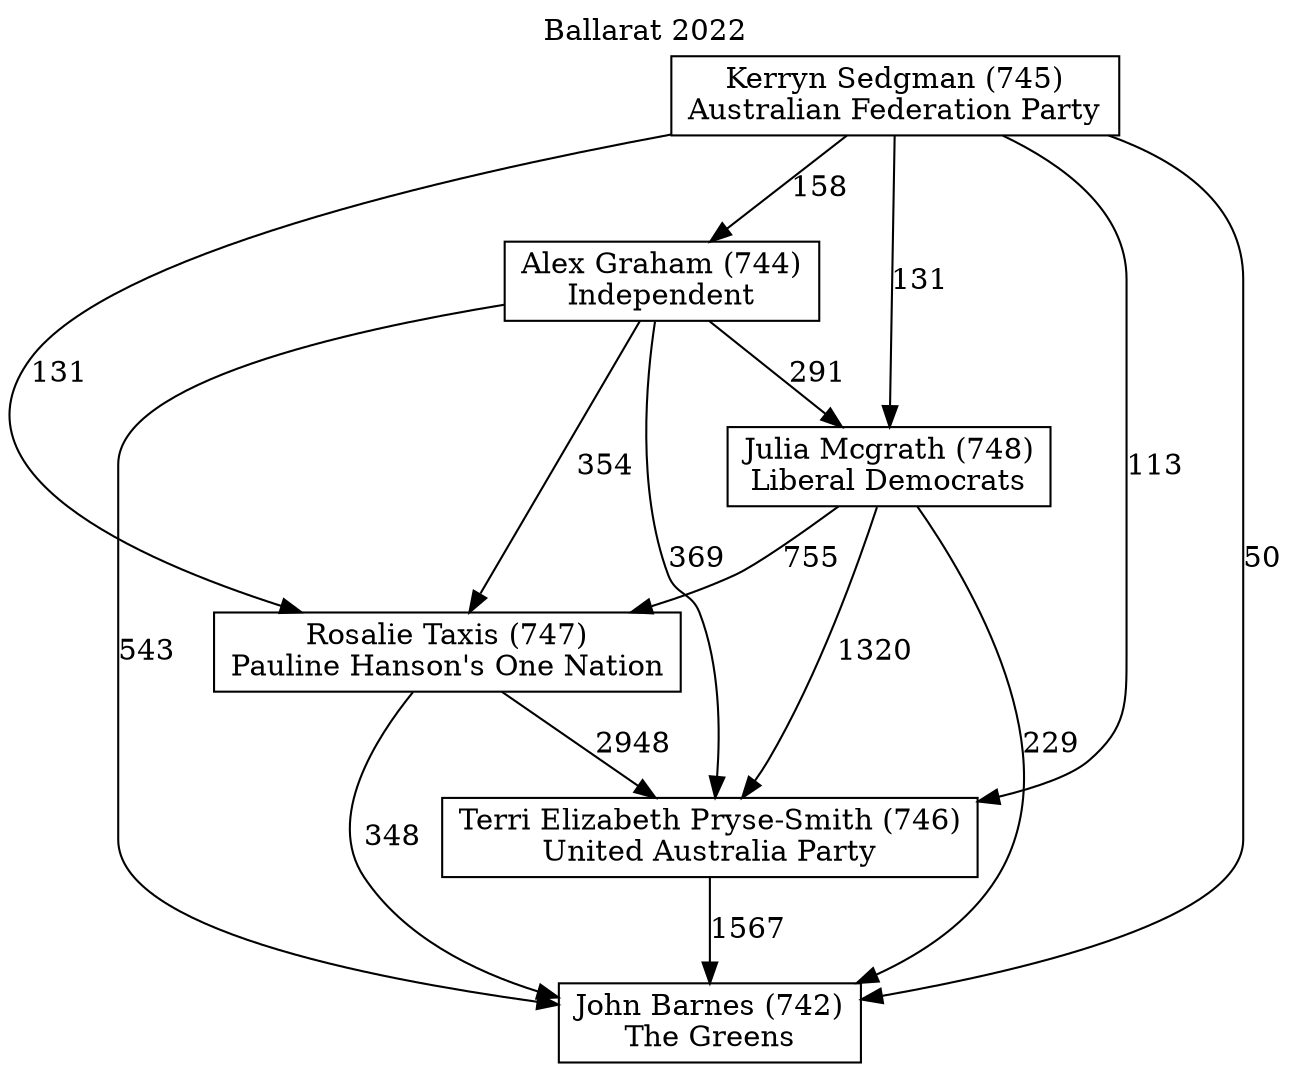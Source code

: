 // House preference flow
digraph "John Barnes (742)_Ballarat_2022" {
	graph [label="Ballarat 2022" labelloc=t mclimit=10]
	node [shape=box]
	"Terri Elizabeth Pryse-Smith (746)" [label="Terri Elizabeth Pryse-Smith (746)
United Australia Party"]
	"Kerryn Sedgman (745)" [label="Kerryn Sedgman (745)
Australian Federation Party"]
	"John Barnes (742)" [label="John Barnes (742)
The Greens"]
	"Rosalie Taxis (747)" [label="Rosalie Taxis (747)
Pauline Hanson's One Nation"]
	"Julia Mcgrath (748)" [label="Julia Mcgrath (748)
Liberal Democrats"]
	"Alex Graham (744)" [label="Alex Graham (744)
Independent"]
	"Julia Mcgrath (748)" -> "Terri Elizabeth Pryse-Smith (746)" [label=1320]
	"Alex Graham (744)" -> "Julia Mcgrath (748)" [label=291]
	"Kerryn Sedgman (745)" -> "Terri Elizabeth Pryse-Smith (746)" [label=113]
	"Alex Graham (744)" -> "Terri Elizabeth Pryse-Smith (746)" [label=369]
	"Alex Graham (744)" -> "Rosalie Taxis (747)" [label=354]
	"Julia Mcgrath (748)" -> "John Barnes (742)" [label=229]
	"Kerryn Sedgman (745)" -> "Julia Mcgrath (748)" [label=131]
	"Rosalie Taxis (747)" -> "Terri Elizabeth Pryse-Smith (746)" [label=2948]
	"Kerryn Sedgman (745)" -> "Rosalie Taxis (747)" [label=131]
	"Kerryn Sedgman (745)" -> "Alex Graham (744)" [label=158]
	"Terri Elizabeth Pryse-Smith (746)" -> "John Barnes (742)" [label=1567]
	"Rosalie Taxis (747)" -> "John Barnes (742)" [label=348]
	"Kerryn Sedgman (745)" -> "John Barnes (742)" [label=50]
	"Julia Mcgrath (748)" -> "Rosalie Taxis (747)" [label=755]
	"Alex Graham (744)" -> "John Barnes (742)" [label=543]
}
